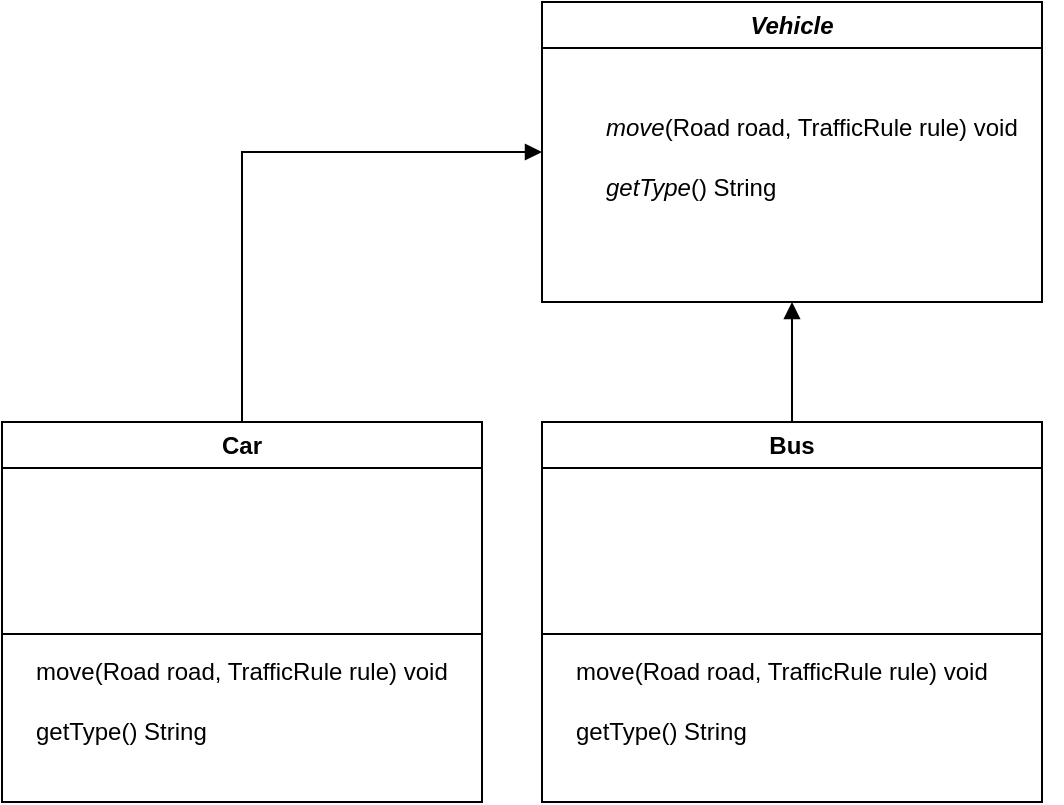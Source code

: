 <mxfile version="24.7.8">
  <diagram name="Sida-1" id="-QnTiUM40FoB1lC4DsPG">
    <mxGraphModel dx="1333" dy="651" grid="1" gridSize="10" guides="1" tooltips="1" connect="1" arrows="1" fold="1" page="1" pageScale="1" pageWidth="827" pageHeight="1169" math="0" shadow="0">
      <root>
        <mxCell id="0" />
        <mxCell id="1" parent="0" />
        <mxCell id="bS8BetDVuJCKKr0yRUMI-1" value="&lt;i&gt;Vehicle&lt;/i&gt;" style="swimlane;whiteSpace=wrap;html=1;" vertex="1" parent="1">
          <mxGeometry x="340" y="90" width="250" height="150" as="geometry" />
        </mxCell>
        <mxCell id="bS8BetDVuJCKKr0yRUMI-2" value="&lt;i&gt;move&lt;/i&gt;(Road road, TrafficRule rule) void" style="text;html=1;align=left;verticalAlign=middle;resizable=0;points=[];autosize=1;strokeColor=none;fillColor=none;" vertex="1" parent="bS8BetDVuJCKKr0yRUMI-1">
          <mxGeometry x="30" y="48" width="230" height="30" as="geometry" />
        </mxCell>
        <mxCell id="bS8BetDVuJCKKr0yRUMI-5" value="&lt;i&gt;getType&lt;/i&gt;() String" style="text;html=1;align=left;verticalAlign=middle;resizable=0;points=[];autosize=1;strokeColor=none;fillColor=none;" vertex="1" parent="bS8BetDVuJCKKr0yRUMI-1">
          <mxGeometry x="30" y="78" width="110" height="30" as="geometry" />
        </mxCell>
        <mxCell id="bS8BetDVuJCKKr0yRUMI-6" value="Car" style="swimlane;whiteSpace=wrap;html=1;" vertex="1" parent="1">
          <mxGeometry x="70" y="300" width="240" height="190" as="geometry" />
        </mxCell>
        <mxCell id="bS8BetDVuJCKKr0yRUMI-7" value="move(Road road, TrafficRule rule) void" style="text;html=1;align=left;verticalAlign=middle;resizable=0;points=[];autosize=1;strokeColor=none;fillColor=none;" vertex="1" parent="bS8BetDVuJCKKr0yRUMI-6">
          <mxGeometry x="15" y="110" width="230" height="30" as="geometry" />
        </mxCell>
        <mxCell id="bS8BetDVuJCKKr0yRUMI-8" value="getType() String" style="text;html=1;align=left;verticalAlign=middle;resizable=0;points=[];autosize=1;strokeColor=none;fillColor=none;" vertex="1" parent="bS8BetDVuJCKKr0yRUMI-6">
          <mxGeometry x="15" y="140" width="110" height="30" as="geometry" />
        </mxCell>
        <mxCell id="bS8BetDVuJCKKr0yRUMI-12" value="" style="line;strokeWidth=1;fillColor=none;align=left;verticalAlign=middle;spacingTop=-1;spacingLeft=3;spacingRight=3;rotatable=0;labelPosition=right;points=[];portConstraint=eastwest;strokeColor=inherit;" vertex="1" parent="bS8BetDVuJCKKr0yRUMI-6">
          <mxGeometry y="102" width="240" height="8" as="geometry" />
        </mxCell>
        <mxCell id="bS8BetDVuJCKKr0yRUMI-25" value="Bus" style="swimlane;whiteSpace=wrap;html=1;" vertex="1" parent="1">
          <mxGeometry x="340" y="300" width="250" height="190" as="geometry" />
        </mxCell>
        <mxCell id="bS8BetDVuJCKKr0yRUMI-26" value="move(Road road, TrafficRule rule) void" style="text;html=1;align=left;verticalAlign=middle;resizable=0;points=[];autosize=1;strokeColor=none;fillColor=none;" vertex="1" parent="bS8BetDVuJCKKr0yRUMI-25">
          <mxGeometry x="15" y="110" width="230" height="30" as="geometry" />
        </mxCell>
        <mxCell id="bS8BetDVuJCKKr0yRUMI-27" value="getType() String" style="text;html=1;align=left;verticalAlign=middle;resizable=0;points=[];autosize=1;strokeColor=none;fillColor=none;" vertex="1" parent="bS8BetDVuJCKKr0yRUMI-25">
          <mxGeometry x="15" y="140" width="110" height="30" as="geometry" />
        </mxCell>
        <mxCell id="bS8BetDVuJCKKr0yRUMI-28" value="" style="line;strokeWidth=1;fillColor=none;align=left;verticalAlign=middle;spacingTop=-1;spacingLeft=3;spacingRight=3;rotatable=0;labelPosition=right;points=[];portConstraint=eastwest;strokeColor=inherit;" vertex="1" parent="bS8BetDVuJCKKr0yRUMI-25">
          <mxGeometry y="102" width="250" height="8" as="geometry" />
        </mxCell>
        <mxCell id="bS8BetDVuJCKKr0yRUMI-33" value="" style="endArrow=block;endFill=1;html=1;edgeStyle=orthogonalEdgeStyle;align=left;verticalAlign=top;rounded=0;exitX=0.5;exitY=0;exitDx=0;exitDy=0;entryX=0.5;entryY=1;entryDx=0;entryDy=0;" edge="1" parent="1" source="bS8BetDVuJCKKr0yRUMI-25" target="bS8BetDVuJCKKr0yRUMI-1">
          <mxGeometry x="-1" y="-46" relative="1" as="geometry">
            <mxPoint x="590" y="270" as="sourcePoint" />
            <mxPoint x="750" y="270" as="targetPoint" />
            <mxPoint x="-11" y="30" as="offset" />
          </mxGeometry>
        </mxCell>
        <mxCell id="bS8BetDVuJCKKr0yRUMI-35" value="" style="endArrow=block;endFill=1;html=1;edgeStyle=orthogonalEdgeStyle;align=left;verticalAlign=top;rounded=0;exitX=0.5;exitY=0;exitDx=0;exitDy=0;entryX=0;entryY=0.5;entryDx=0;entryDy=0;" edge="1" parent="1" source="bS8BetDVuJCKKr0yRUMI-6" target="bS8BetDVuJCKKr0yRUMI-1">
          <mxGeometry x="-0.649" y="70" relative="1" as="geometry">
            <mxPoint x="130" y="265" as="sourcePoint" />
            <mxPoint x="280.45" y="130" as="targetPoint" />
            <mxPoint as="offset" />
          </mxGeometry>
        </mxCell>
      </root>
    </mxGraphModel>
  </diagram>
</mxfile>
